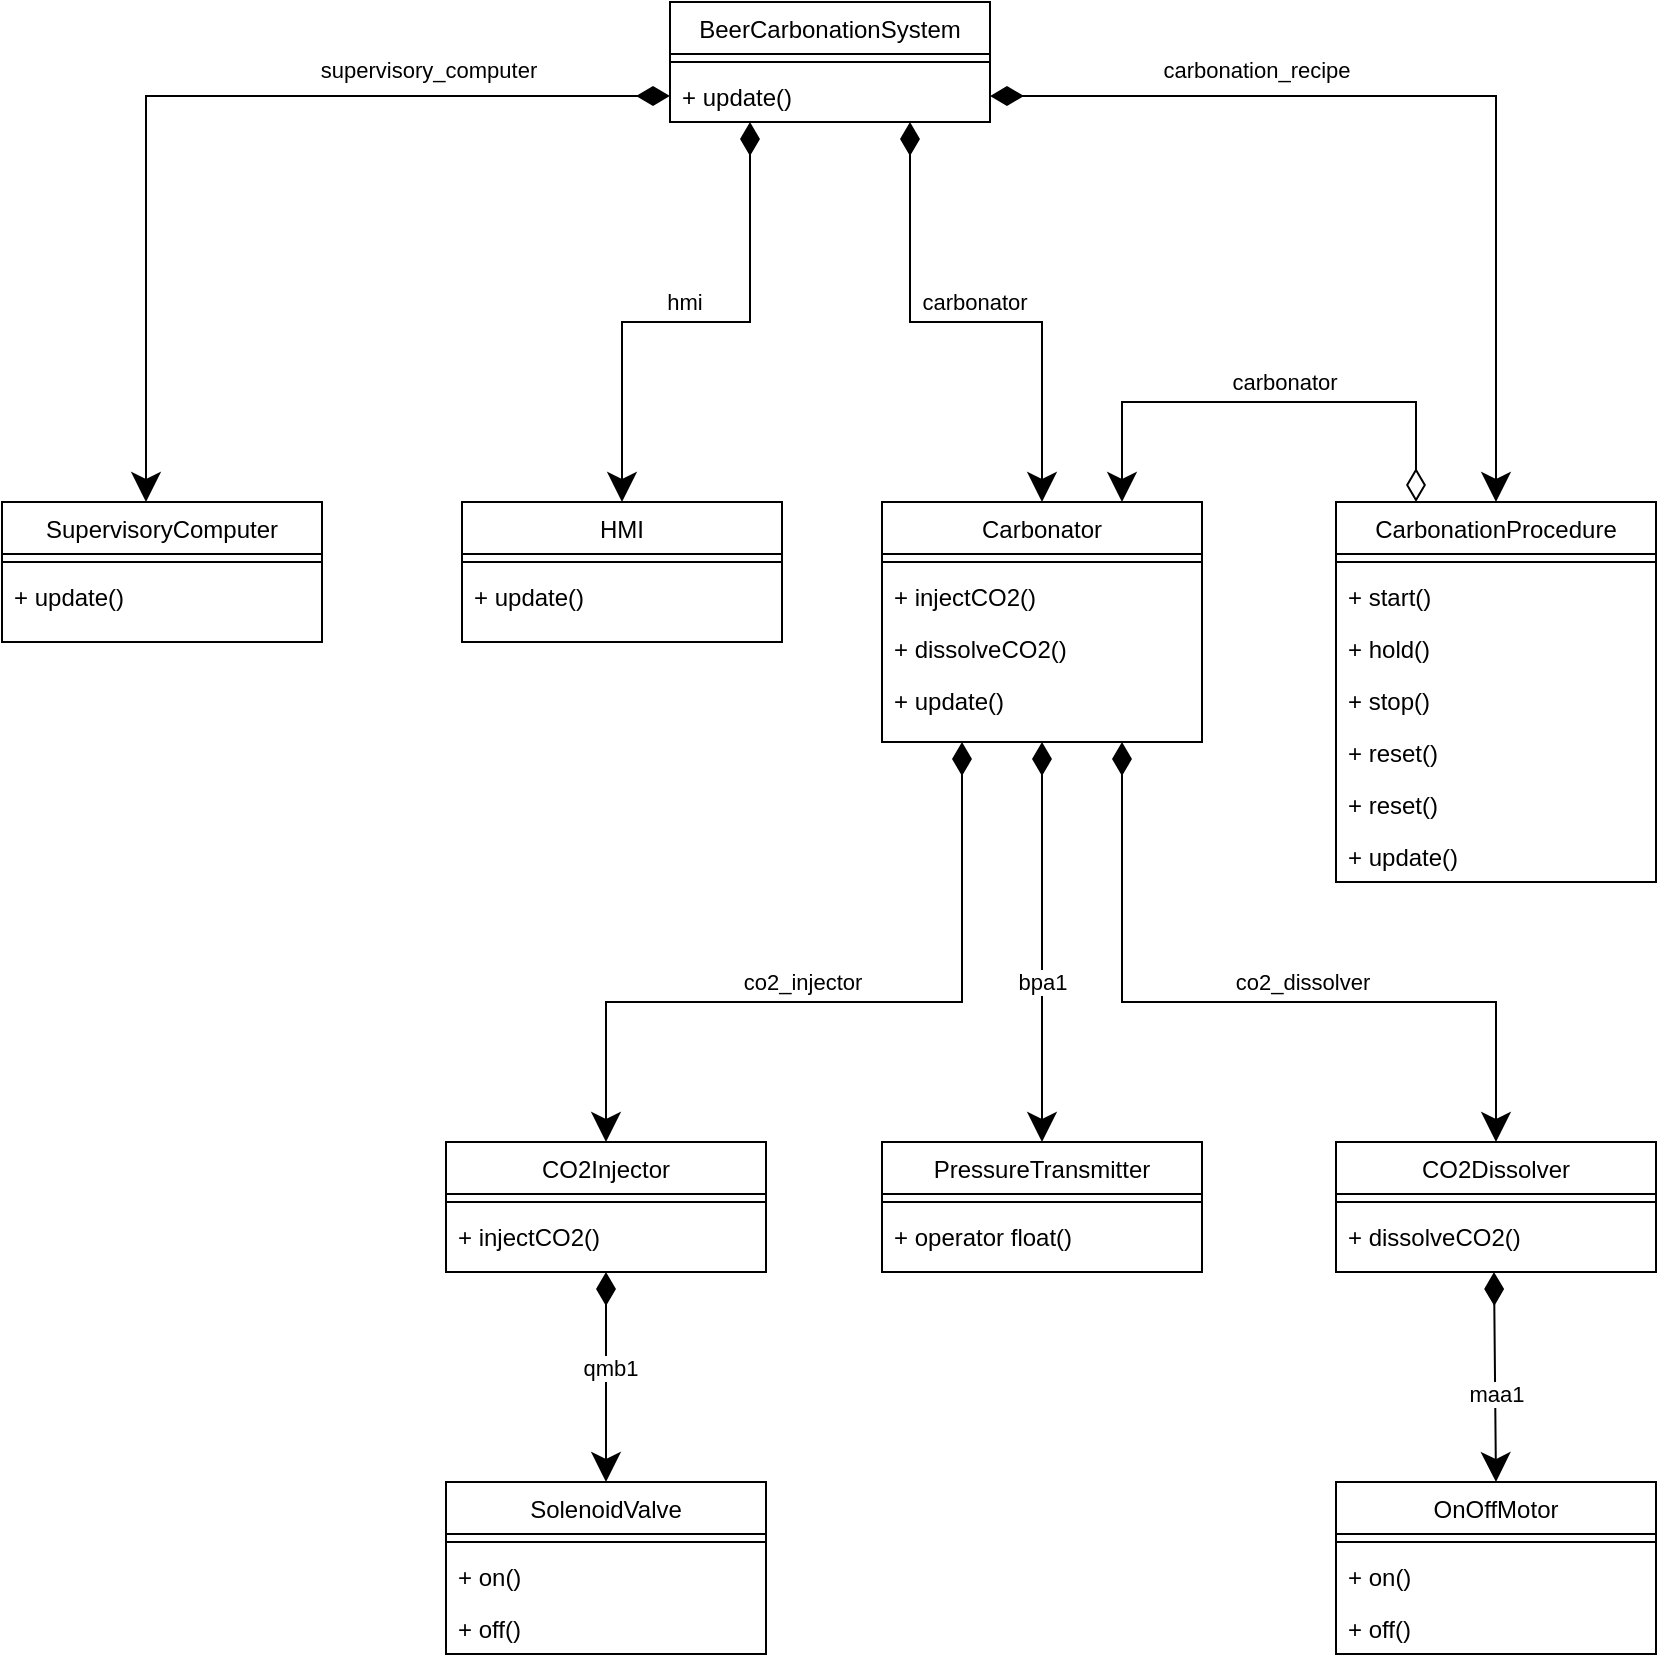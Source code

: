 <mxfile version="24.8.3">
  <diagram id="C5RBs43oDa-KdzZeNtuy" name="Overview">
    <mxGraphModel grid="1" page="1" gridSize="10" guides="1" tooltips="1" connect="1" arrows="1" fold="1" pageScale="1" pageWidth="827" pageHeight="1169" math="0" shadow="0">
      <root>
        <mxCell id="WIyWlLk6GJQsqaUBKTNV-0" />
        <mxCell id="WIyWlLk6GJQsqaUBKTNV-1" parent="WIyWlLk6GJQsqaUBKTNV-0" />
        <mxCell id="zkfFHV4jXpPFQw0GAbJ--0" value="Carbonator" style="swimlane;fontStyle=0;align=center;verticalAlign=top;childLayout=stackLayout;horizontal=1;startSize=26;horizontalStack=0;resizeParent=1;resizeLast=0;collapsible=1;marginBottom=0;rounded=0;shadow=0;strokeWidth=1;" vertex="1" parent="WIyWlLk6GJQsqaUBKTNV-1">
          <mxGeometry x="440" y="290" width="160" height="120" as="geometry">
            <mxRectangle x="334" y="360" width="160" height="26" as="alternateBounds" />
          </mxGeometry>
        </mxCell>
        <mxCell id="zkfFHV4jXpPFQw0GAbJ--4" value="" style="line;html=1;strokeWidth=1;align=left;verticalAlign=middle;spacingTop=-1;spacingLeft=3;spacingRight=3;rotatable=0;labelPosition=right;points=[];portConstraint=eastwest;" vertex="1" parent="zkfFHV4jXpPFQw0GAbJ--0">
          <mxGeometry y="26" width="160" height="8" as="geometry" />
        </mxCell>
        <mxCell id="zkfFHV4jXpPFQw0GAbJ--5" value="+ injectCO2()" style="text;align=left;verticalAlign=top;spacingLeft=4;spacingRight=4;overflow=hidden;rotatable=0;points=[[0,0.5],[1,0.5]];portConstraint=eastwest;" vertex="1" parent="zkfFHV4jXpPFQw0GAbJ--0">
          <mxGeometry y="34" width="160" height="26" as="geometry" />
        </mxCell>
        <mxCell id="FcIz5i2E8COhJ09XrNwG-68" value="+ dissolveCO2()" style="text;align=left;verticalAlign=top;spacingLeft=4;spacingRight=4;overflow=hidden;rotatable=0;points=[[0,0.5],[1,0.5]];portConstraint=eastwest;" vertex="1" parent="zkfFHV4jXpPFQw0GAbJ--0">
          <mxGeometry y="60" width="160" height="26" as="geometry" />
        </mxCell>
        <mxCell id="FcIz5i2E8COhJ09XrNwG-69" value="+ update()" style="text;align=left;verticalAlign=top;spacingLeft=4;spacingRight=4;overflow=hidden;rotatable=0;points=[[0,0.5],[1,0.5]];portConstraint=eastwest;" vertex="1" parent="zkfFHV4jXpPFQw0GAbJ--0">
          <mxGeometry y="86" width="160" height="26" as="geometry" />
        </mxCell>
        <mxCell id="zkfFHV4jXpPFQw0GAbJ--17" value="OnOffMotor" style="swimlane;fontStyle=0;align=center;verticalAlign=top;childLayout=stackLayout;horizontal=1;startSize=26;horizontalStack=0;resizeParent=1;resizeLast=0;collapsible=1;marginBottom=0;rounded=0;shadow=0;strokeWidth=1;" vertex="1" parent="WIyWlLk6GJQsqaUBKTNV-1">
          <mxGeometry x="667" y="780" width="160" height="86" as="geometry">
            <mxRectangle x="580" y="120" width="160" height="26" as="alternateBounds" />
          </mxGeometry>
        </mxCell>
        <mxCell id="zkfFHV4jXpPFQw0GAbJ--23" value="" style="line;html=1;strokeWidth=1;align=left;verticalAlign=middle;spacingTop=-1;spacingLeft=3;spacingRight=3;rotatable=0;labelPosition=right;points=[];portConstraint=eastwest;" vertex="1" parent="zkfFHV4jXpPFQw0GAbJ--17">
          <mxGeometry y="26" width="160" height="8" as="geometry" />
        </mxCell>
        <mxCell id="zkfFHV4jXpPFQw0GAbJ--24" value="+ on()" style="text;align=left;verticalAlign=top;spacingLeft=4;spacingRight=4;overflow=hidden;rotatable=0;points=[[0,0.5],[1,0.5]];portConstraint=eastwest;" vertex="1" parent="zkfFHV4jXpPFQw0GAbJ--17">
          <mxGeometry y="34" width="160" height="26" as="geometry" />
        </mxCell>
        <mxCell id="NkUn_EZ7d6xFoQdH0JUJ-29" value="+ off()" style="text;align=left;verticalAlign=top;spacingLeft=4;spacingRight=4;overflow=hidden;rotatable=0;points=[[0,0.5],[1,0.5]];portConstraint=eastwest;" vertex="1" parent="zkfFHV4jXpPFQw0GAbJ--17">
          <mxGeometry y="60" width="160" height="26" as="geometry" />
        </mxCell>
        <mxCell id="FcIz5i2E8COhJ09XrNwG-7" value="" style="endArrow=classic;html=1;endSize=12;startArrow=diamondThin;startSize=14;startFill=1;edgeStyle=orthogonalEdgeStyle;align=left;verticalAlign=bottom;rounded=0;exitX=0.5;exitY=1;exitDx=0;exitDy=0;entryX=0.5;entryY=0;entryDx=0;entryDy=0;endFill=1;" edge="1" parent="WIyWlLk6GJQsqaUBKTNV-1" target="zkfFHV4jXpPFQw0GAbJ--17">
          <mxGeometry x="-1" y="3" relative="1" as="geometry">
            <mxPoint x="746" y="675" as="sourcePoint" />
            <mxPoint x="783" y="775" as="targetPoint" />
          </mxGeometry>
        </mxCell>
        <mxCell id="FcIz5i2E8COhJ09XrNwG-50" value="maa1" style="edgeLabel;html=1;align=center;verticalAlign=middle;resizable=0;points=[];" connectable="0" vertex="1" parent="FcIz5i2E8COhJ09XrNwG-7">
          <mxGeometry x="-0.198" relative="1" as="geometry">
            <mxPoint y="18" as="offset" />
          </mxGeometry>
        </mxCell>
        <mxCell id="FcIz5i2E8COhJ09XrNwG-14" value="BeerCarbonationSystem" style="swimlane;fontStyle=0;align=center;verticalAlign=top;childLayout=stackLayout;horizontal=1;startSize=26;horizontalStack=0;resizeParent=1;resizeLast=0;collapsible=1;marginBottom=0;rounded=0;shadow=0;strokeWidth=1;" vertex="1" parent="WIyWlLk6GJQsqaUBKTNV-1">
          <mxGeometry x="334" y="40" width="160" height="60" as="geometry">
            <mxRectangle x="220" y="120" width="160" height="26" as="alternateBounds" />
          </mxGeometry>
        </mxCell>
        <mxCell id="FcIz5i2E8COhJ09XrNwG-18" value="" style="line;html=1;strokeWidth=1;align=left;verticalAlign=middle;spacingTop=-1;spacingLeft=3;spacingRight=3;rotatable=0;labelPosition=right;points=[];portConstraint=eastwest;" vertex="1" parent="FcIz5i2E8COhJ09XrNwG-14">
          <mxGeometry y="26" width="160" height="8" as="geometry" />
        </mxCell>
        <mxCell id="NkUn_EZ7d6xFoQdH0JUJ-9" value="+ update()" style="text;align=left;verticalAlign=top;spacingLeft=4;spacingRight=4;overflow=hidden;rotatable=0;points=[[0,0.5],[1,0.5]];portConstraint=eastwest;" vertex="1" parent="FcIz5i2E8COhJ09XrNwG-14">
          <mxGeometry y="34" width="160" height="26" as="geometry" />
        </mxCell>
        <mxCell id="FcIz5i2E8COhJ09XrNwG-20" value="" style="endArrow=classic;html=1;endSize=12;startArrow=diamondThin;startSize=14;startFill=1;edgeStyle=orthogonalEdgeStyle;align=left;verticalAlign=bottom;rounded=0;entryX=0.5;entryY=0;entryDx=0;entryDy=0;exitX=0.75;exitY=1;exitDx=0;exitDy=0;endFill=1;" edge="1" parent="WIyWlLk6GJQsqaUBKTNV-1" source="FcIz5i2E8COhJ09XrNwG-14" target="zkfFHV4jXpPFQw0GAbJ--0">
          <mxGeometry x="-1" y="3" relative="1" as="geometry">
            <mxPoint x="390" y="190" as="sourcePoint" />
            <mxPoint x="474" y="210" as="targetPoint" />
            <Array as="points">
              <mxPoint x="454" y="200" />
              <mxPoint x="520" y="200" />
            </Array>
          </mxGeometry>
        </mxCell>
        <mxCell id="FcIz5i2E8COhJ09XrNwG-21" value="carbonator" style="edgeLabel;html=1;align=center;verticalAlign=middle;resizable=0;points=[];rotation=0;" connectable="0" vertex="1" parent="FcIz5i2E8COhJ09XrNwG-20">
          <mxGeometry x="-0.132" y="-2" relative="1" as="geometry">
            <mxPoint x="21" y="-12" as="offset" />
          </mxGeometry>
        </mxCell>
        <mxCell id="FcIz5i2E8COhJ09XrNwG-22" value="HMI" style="swimlane;fontStyle=0;align=center;verticalAlign=top;childLayout=stackLayout;horizontal=1;startSize=26;horizontalStack=0;resizeParent=1;resizeLast=0;collapsible=1;marginBottom=0;rounded=0;shadow=0;strokeWidth=1;" vertex="1" parent="WIyWlLk6GJQsqaUBKTNV-1">
          <mxGeometry x="230" y="290" width="160" height="70" as="geometry">
            <mxRectangle x="50" y="360" width="160" height="26" as="alternateBounds" />
          </mxGeometry>
        </mxCell>
        <mxCell id="FcIz5i2E8COhJ09XrNwG-26" value="" style="line;html=1;strokeWidth=1;align=left;verticalAlign=middle;spacingTop=-1;spacingLeft=3;spacingRight=3;rotatable=0;labelPosition=right;points=[];portConstraint=eastwest;" vertex="1" parent="FcIz5i2E8COhJ09XrNwG-22">
          <mxGeometry y="26" width="160" height="8" as="geometry" />
        </mxCell>
        <mxCell id="FcIz5i2E8COhJ09XrNwG-51" value="+ update()" style="text;align=left;verticalAlign=top;spacingLeft=4;spacingRight=4;overflow=hidden;rotatable=0;points=[[0,0.5],[1,0.5]];portConstraint=eastwest;" vertex="1" parent="FcIz5i2E8COhJ09XrNwG-22">
          <mxGeometry y="34" width="160" height="26" as="geometry" />
        </mxCell>
        <mxCell id="FcIz5i2E8COhJ09XrNwG-28" value="" style="endArrow=classic;html=1;endSize=12;startArrow=diamondThin;startSize=14;startFill=1;edgeStyle=orthogonalEdgeStyle;align=left;verticalAlign=bottom;rounded=0;entryX=0.5;entryY=0;entryDx=0;entryDy=0;exitX=0.25;exitY=1;exitDx=0;exitDy=0;endFill=1;" edge="1" parent="WIyWlLk6GJQsqaUBKTNV-1" source="FcIz5i2E8COhJ09XrNwG-14" target="FcIz5i2E8COhJ09XrNwG-22">
          <mxGeometry x="-1" y="3" relative="1" as="geometry">
            <mxPoint x="400" y="110" as="sourcePoint" />
            <mxPoint x="140" y="340" as="targetPoint" />
            <Array as="points">
              <mxPoint x="374" y="200" />
              <mxPoint x="310" y="200" />
            </Array>
          </mxGeometry>
        </mxCell>
        <mxCell id="FcIz5i2E8COhJ09XrNwG-65" value="hmi" style="edgeLabel;html=1;align=center;verticalAlign=middle;resizable=0;points=[];" connectable="0" vertex="1" parent="FcIz5i2E8COhJ09XrNwG-28">
          <mxGeometry x="-0.034" y="1" relative="1" as="geometry">
            <mxPoint x="-11" y="-11" as="offset" />
          </mxGeometry>
        </mxCell>
        <mxCell id="FcIz5i2E8COhJ09XrNwG-30" value="SolenoidValve" style="swimlane;fontStyle=0;align=center;verticalAlign=top;childLayout=stackLayout;horizontal=1;startSize=26;horizontalStack=0;resizeParent=1;resizeLast=0;collapsible=1;marginBottom=0;rounded=0;shadow=0;strokeWidth=1;" vertex="1" parent="WIyWlLk6GJQsqaUBKTNV-1">
          <mxGeometry x="222" y="780" width="160" height="86" as="geometry">
            <mxRectangle x="580" y="120" width="160" height="26" as="alternateBounds" />
          </mxGeometry>
        </mxCell>
        <mxCell id="FcIz5i2E8COhJ09XrNwG-31" value="" style="line;html=1;strokeWidth=1;align=left;verticalAlign=middle;spacingTop=-1;spacingLeft=3;spacingRight=3;rotatable=0;labelPosition=right;points=[];portConstraint=eastwest;" vertex="1" parent="FcIz5i2E8COhJ09XrNwG-30">
          <mxGeometry y="26" width="160" height="8" as="geometry" />
        </mxCell>
        <mxCell id="FcIz5i2E8COhJ09XrNwG-32" value="+ on()" style="text;align=left;verticalAlign=top;spacingLeft=4;spacingRight=4;overflow=hidden;rotatable=0;points=[[0,0.5],[1,0.5]];portConstraint=eastwest;" vertex="1" parent="FcIz5i2E8COhJ09XrNwG-30">
          <mxGeometry y="34" width="160" height="26" as="geometry" />
        </mxCell>
        <mxCell id="NkUn_EZ7d6xFoQdH0JUJ-27" value="+ off()" style="text;align=left;verticalAlign=top;spacingLeft=4;spacingRight=4;overflow=hidden;rotatable=0;points=[[0,0.5],[1,0.5]];portConstraint=eastwest;" vertex="1" parent="FcIz5i2E8COhJ09XrNwG-30">
          <mxGeometry y="60" width="160" height="26" as="geometry" />
        </mxCell>
        <mxCell id="FcIz5i2E8COhJ09XrNwG-34" value="PressureTransmitter" style="swimlane;fontStyle=0;align=center;verticalAlign=top;childLayout=stackLayout;horizontal=1;startSize=26;horizontalStack=0;resizeParent=1;resizeLast=0;collapsible=1;marginBottom=0;rounded=0;shadow=0;strokeWidth=1;" vertex="1" parent="WIyWlLk6GJQsqaUBKTNV-1">
          <mxGeometry x="440" y="610" width="160" height="65" as="geometry">
            <mxRectangle x="580" y="120" width="160" height="26" as="alternateBounds" />
          </mxGeometry>
        </mxCell>
        <mxCell id="FcIz5i2E8COhJ09XrNwG-35" value="" style="line;html=1;strokeWidth=1;align=left;verticalAlign=middle;spacingTop=-1;spacingLeft=3;spacingRight=3;rotatable=0;labelPosition=right;points=[];portConstraint=eastwest;" vertex="1" parent="FcIz5i2E8COhJ09XrNwG-34">
          <mxGeometry y="26" width="160" height="8" as="geometry" />
        </mxCell>
        <mxCell id="FcIz5i2E8COhJ09XrNwG-36" value="+ operator float()" style="text;align=left;verticalAlign=top;spacingLeft=4;spacingRight=4;overflow=hidden;rotatable=0;points=[[0,0.5],[1,0.5]];portConstraint=eastwest;" vertex="1" parent="FcIz5i2E8COhJ09XrNwG-34">
          <mxGeometry y="34" width="160" height="26" as="geometry" />
        </mxCell>
        <mxCell id="FcIz5i2E8COhJ09XrNwG-41" value="" style="endArrow=classic;html=1;endSize=12;startArrow=diamondThin;startSize=14;startFill=1;edgeStyle=orthogonalEdgeStyle;align=left;verticalAlign=bottom;rounded=0;exitX=0.5;exitY=1;exitDx=0;exitDy=0;entryX=0.5;entryY=0;entryDx=0;entryDy=0;endFill=1;" edge="1" parent="WIyWlLk6GJQsqaUBKTNV-1" source="NkUn_EZ7d6xFoQdH0JUJ-11" target="FcIz5i2E8COhJ09XrNwG-30">
          <mxGeometry x="-1" y="3" relative="1" as="geometry">
            <mxPoint x="117" y="660" as="sourcePoint" />
            <mxPoint x="310" y="770" as="targetPoint" />
            <Array as="points" />
          </mxGeometry>
        </mxCell>
        <mxCell id="FcIz5i2E8COhJ09XrNwG-48" value="qmb1" style="edgeLabel;html=1;align=center;verticalAlign=middle;resizable=0;points=[];" connectable="0" vertex="1" parent="FcIz5i2E8COhJ09XrNwG-41">
          <mxGeometry x="-0.092" y="2" relative="1" as="geometry">
            <mxPoint as="offset" />
          </mxGeometry>
        </mxCell>
        <mxCell id="FcIz5i2E8COhJ09XrNwG-46" value="" style="endArrow=classic;html=1;endSize=12;startArrow=diamondThin;startSize=14;startFill=1;edgeStyle=orthogonalEdgeStyle;align=left;verticalAlign=bottom;rounded=0;entryX=0.5;entryY=0;entryDx=0;entryDy=0;exitX=0.5;exitY=1;exitDx=0;exitDy=0;endFill=1;" edge="1" parent="WIyWlLk6GJQsqaUBKTNV-1" source="zkfFHV4jXpPFQw0GAbJ--0" target="FcIz5i2E8COhJ09XrNwG-34">
          <mxGeometry x="-1" y="3" relative="1" as="geometry">
            <mxPoint x="510" y="440" as="sourcePoint" />
            <mxPoint x="597" y="560" as="targetPoint" />
            <Array as="points">
              <mxPoint x="520" y="540" />
              <mxPoint x="520" y="540" />
            </Array>
          </mxGeometry>
        </mxCell>
        <mxCell id="FcIz5i2E8COhJ09XrNwG-47" value="bpa1" style="edgeLabel;html=1;align=center;verticalAlign=middle;resizable=0;points=[];rotation=0;" connectable="0" vertex="1" parent="FcIz5i2E8COhJ09XrNwG-46">
          <mxGeometry x="-0.132" y="-2" relative="1" as="geometry">
            <mxPoint x="2" y="33" as="offset" />
          </mxGeometry>
        </mxCell>
        <mxCell id="FcIz5i2E8COhJ09XrNwG-52" value="CarbonationProcedure" style="swimlane;fontStyle=0;align=center;verticalAlign=top;childLayout=stackLayout;horizontal=1;startSize=26;horizontalStack=0;resizeParent=1;resizeLast=0;collapsible=1;marginBottom=0;rounded=0;shadow=0;strokeWidth=1;" vertex="1" parent="WIyWlLk6GJQsqaUBKTNV-1">
          <mxGeometry x="667" y="290" width="160" height="190" as="geometry">
            <mxRectangle x="620" y="360" width="160" height="26" as="alternateBounds" />
          </mxGeometry>
        </mxCell>
        <mxCell id="FcIz5i2E8COhJ09XrNwG-53" value="" style="line;html=1;strokeWidth=1;align=left;verticalAlign=middle;spacingTop=-1;spacingLeft=3;spacingRight=3;rotatable=0;labelPosition=right;points=[];portConstraint=eastwest;" vertex="1" parent="FcIz5i2E8COhJ09XrNwG-52">
          <mxGeometry y="26" width="160" height="8" as="geometry" />
        </mxCell>
        <mxCell id="FcIz5i2E8COhJ09XrNwG-54" value="+ start()" style="text;align=left;verticalAlign=top;spacingLeft=4;spacingRight=4;overflow=hidden;rotatable=0;points=[[0,0.5],[1,0.5]];portConstraint=eastwest;" vertex="1" parent="FcIz5i2E8COhJ09XrNwG-52">
          <mxGeometry y="34" width="160" height="26" as="geometry" />
        </mxCell>
        <mxCell id="FcIz5i2E8COhJ09XrNwG-71" value="+ hold()" style="text;align=left;verticalAlign=top;spacingLeft=4;spacingRight=4;overflow=hidden;rotatable=0;points=[[0,0.5],[1,0.5]];portConstraint=eastwest;" vertex="1" parent="FcIz5i2E8COhJ09XrNwG-52">
          <mxGeometry y="60" width="160" height="26" as="geometry" />
        </mxCell>
        <mxCell id="FcIz5i2E8COhJ09XrNwG-72" value="+ stop()" style="text;align=left;verticalAlign=top;spacingLeft=4;spacingRight=4;overflow=hidden;rotatable=0;points=[[0,0.5],[1,0.5]];portConstraint=eastwest;" vertex="1" parent="FcIz5i2E8COhJ09XrNwG-52">
          <mxGeometry y="86" width="160" height="26" as="geometry" />
        </mxCell>
        <mxCell id="NkUn_EZ7d6xFoQdH0JUJ-7" value="+ reset()" style="text;align=left;verticalAlign=top;spacingLeft=4;spacingRight=4;overflow=hidden;rotatable=0;points=[[0,0.5],[1,0.5]];portConstraint=eastwest;" vertex="1" parent="FcIz5i2E8COhJ09XrNwG-52">
          <mxGeometry y="112" width="160" height="26" as="geometry" />
        </mxCell>
        <mxCell id="NkUn_EZ7d6xFoQdH0JUJ-8" value="+ reset()" style="text;align=left;verticalAlign=top;spacingLeft=4;spacingRight=4;overflow=hidden;rotatable=0;points=[[0,0.5],[1,0.5]];portConstraint=eastwest;" vertex="1" parent="FcIz5i2E8COhJ09XrNwG-52">
          <mxGeometry y="138" width="160" height="26" as="geometry" />
        </mxCell>
        <mxCell id="NkUn_EZ7d6xFoQdH0JUJ-10" value="+ update()" style="text;align=left;verticalAlign=top;spacingLeft=4;spacingRight=4;overflow=hidden;rotatable=0;points=[[0,0.5],[1,0.5]];portConstraint=eastwest;" vertex="1" parent="FcIz5i2E8COhJ09XrNwG-52">
          <mxGeometry y="164" width="160" height="26" as="geometry" />
        </mxCell>
        <mxCell id="FcIz5i2E8COhJ09XrNwG-62" value="" style="endArrow=classic;html=1;endSize=12;startArrow=diamondThin;startSize=14;startFill=1;edgeStyle=orthogonalEdgeStyle;align=left;verticalAlign=bottom;rounded=0;entryX=0.5;entryY=0;entryDx=0;entryDy=0;exitX=1;exitY=0.5;exitDx=0;exitDy=0;endFill=1;" edge="1" parent="WIyWlLk6GJQsqaUBKTNV-1" source="NkUn_EZ7d6xFoQdH0JUJ-9" target="FcIz5i2E8COhJ09XrNwG-52">
          <mxGeometry x="-1" y="3" relative="1" as="geometry">
            <mxPoint x="510" y="87" as="sourcePoint" />
            <mxPoint x="480" y="410" as="targetPoint" />
            <Array as="points">
              <mxPoint x="747" y="87" />
            </Array>
          </mxGeometry>
        </mxCell>
        <mxCell id="FcIz5i2E8COhJ09XrNwG-63" value="carbonation_recipe" style="edgeLabel;html=1;align=center;verticalAlign=middle;resizable=0;points=[];rotation=0;" connectable="0" vertex="1" parent="FcIz5i2E8COhJ09XrNwG-62">
          <mxGeometry x="-0.132" y="-2" relative="1" as="geometry">
            <mxPoint x="-65" y="-15" as="offset" />
          </mxGeometry>
        </mxCell>
        <mxCell id="FcIz5i2E8COhJ09XrNwG-66" value="" style="endArrow=classic;html=1;endSize=12;startArrow=diamondThin;startSize=14;startFill=0;edgeStyle=orthogonalEdgeStyle;align=left;verticalAlign=bottom;rounded=0;exitX=0.25;exitY=0;exitDx=0;exitDy=0;entryX=0.75;entryY=0;entryDx=0;entryDy=0;endFill=1;" edge="1" parent="WIyWlLk6GJQsqaUBKTNV-1" source="FcIz5i2E8COhJ09XrNwG-52" target="zkfFHV4jXpPFQw0GAbJ--0">
          <mxGeometry x="-1" y="3" relative="1" as="geometry">
            <mxPoint x="680" y="220" as="sourcePoint" />
            <mxPoint x="599" y="220" as="targetPoint" />
            <Array as="points">
              <mxPoint x="707" y="240" />
              <mxPoint x="560" y="240" />
            </Array>
          </mxGeometry>
        </mxCell>
        <mxCell id="FcIz5i2E8COhJ09XrNwG-67" value="carbonator" style="edgeLabel;html=1;align=center;verticalAlign=middle;resizable=0;points=[];" connectable="0" vertex="1" parent="FcIz5i2E8COhJ09XrNwG-66">
          <mxGeometry x="-0.242" y="2" relative="1" as="geometry">
            <mxPoint x="-23" y="-12" as="offset" />
          </mxGeometry>
        </mxCell>
        <mxCell id="NkUn_EZ7d6xFoQdH0JUJ-2" value="SupervisoryComputer" style="swimlane;fontStyle=0;align=center;verticalAlign=top;childLayout=stackLayout;horizontal=1;startSize=26;horizontalStack=0;resizeParent=1;resizeLast=0;collapsible=1;marginBottom=0;rounded=0;shadow=0;strokeWidth=1;" vertex="1" parent="WIyWlLk6GJQsqaUBKTNV-1">
          <mxGeometry y="290" width="160" height="70" as="geometry">
            <mxRectangle x="50" y="360" width="160" height="26" as="alternateBounds" />
          </mxGeometry>
        </mxCell>
        <mxCell id="NkUn_EZ7d6xFoQdH0JUJ-3" value="" style="line;html=1;strokeWidth=1;align=left;verticalAlign=middle;spacingTop=-1;spacingLeft=3;spacingRight=3;rotatable=0;labelPosition=right;points=[];portConstraint=eastwest;" vertex="1" parent="NkUn_EZ7d6xFoQdH0JUJ-2">
          <mxGeometry y="26" width="160" height="8" as="geometry" />
        </mxCell>
        <mxCell id="NkUn_EZ7d6xFoQdH0JUJ-4" value="+ update()" style="text;align=left;verticalAlign=top;spacingLeft=4;spacingRight=4;overflow=hidden;rotatable=0;points=[[0,0.5],[1,0.5]];portConstraint=eastwest;" vertex="1" parent="NkUn_EZ7d6xFoQdH0JUJ-2">
          <mxGeometry y="34" width="160" height="26" as="geometry" />
        </mxCell>
        <mxCell id="NkUn_EZ7d6xFoQdH0JUJ-5" value="" style="endArrow=classic;html=1;endSize=12;startArrow=diamondThin;startSize=14;startFill=1;edgeStyle=orthogonalEdgeStyle;align=left;verticalAlign=bottom;rounded=0;entryX=0.5;entryY=0;entryDx=0;entryDy=0;exitX=0;exitY=0.5;exitDx=0;exitDy=0;endFill=1;" edge="1" parent="WIyWlLk6GJQsqaUBKTNV-1" source="NkUn_EZ7d6xFoQdH0JUJ-9">
          <mxGeometry x="-1" y="3" relative="1" as="geometry">
            <mxPoint x="310" y="60" as="sourcePoint" />
            <mxPoint x="72" y="290" as="targetPoint" />
            <Array as="points">
              <mxPoint x="72" y="87" />
            </Array>
          </mxGeometry>
        </mxCell>
        <mxCell id="NkUn_EZ7d6xFoQdH0JUJ-6" value="supervisory_computer" style="edgeLabel;html=1;align=center;verticalAlign=middle;resizable=0;points=[];rotation=0;" connectable="0" vertex="1" parent="NkUn_EZ7d6xFoQdH0JUJ-5">
          <mxGeometry x="-0.132" y="-2" relative="1" as="geometry">
            <mxPoint x="81" y="-11" as="offset" />
          </mxGeometry>
        </mxCell>
        <mxCell id="NkUn_EZ7d6xFoQdH0JUJ-11" value="CO2Injector" style="swimlane;fontStyle=0;align=center;verticalAlign=top;childLayout=stackLayout;horizontal=1;startSize=26;horizontalStack=0;resizeParent=1;resizeLast=0;collapsible=1;marginBottom=0;rounded=0;shadow=0;strokeWidth=1;" vertex="1" parent="WIyWlLk6GJQsqaUBKTNV-1">
          <mxGeometry x="222" y="610" width="160" height="65" as="geometry">
            <mxRectangle x="580" y="120" width="160" height="26" as="alternateBounds" />
          </mxGeometry>
        </mxCell>
        <mxCell id="NkUn_EZ7d6xFoQdH0JUJ-12" value="" style="line;html=1;strokeWidth=1;align=left;verticalAlign=middle;spacingTop=-1;spacingLeft=3;spacingRight=3;rotatable=0;labelPosition=right;points=[];portConstraint=eastwest;" vertex="1" parent="NkUn_EZ7d6xFoQdH0JUJ-11">
          <mxGeometry y="26" width="160" height="8" as="geometry" />
        </mxCell>
        <mxCell id="NkUn_EZ7d6xFoQdH0JUJ-13" value="+ injectCO2()" style="text;align=left;verticalAlign=top;spacingLeft=4;spacingRight=4;overflow=hidden;rotatable=0;points=[[0,0.5],[1,0.5]];portConstraint=eastwest;" vertex="1" parent="NkUn_EZ7d6xFoQdH0JUJ-11">
          <mxGeometry y="34" width="160" height="26" as="geometry" />
        </mxCell>
        <mxCell id="NkUn_EZ7d6xFoQdH0JUJ-14" value="CO2Dissolver" style="swimlane;fontStyle=0;align=center;verticalAlign=top;childLayout=stackLayout;horizontal=1;startSize=26;horizontalStack=0;resizeParent=1;resizeLast=0;collapsible=1;marginBottom=0;rounded=0;shadow=0;strokeWidth=1;" vertex="1" parent="WIyWlLk6GJQsqaUBKTNV-1">
          <mxGeometry x="667" y="610" width="160" height="65" as="geometry">
            <mxRectangle x="580" y="120" width="160" height="26" as="alternateBounds" />
          </mxGeometry>
        </mxCell>
        <mxCell id="NkUn_EZ7d6xFoQdH0JUJ-15" value="" style="line;html=1;strokeWidth=1;align=left;verticalAlign=middle;spacingTop=-1;spacingLeft=3;spacingRight=3;rotatable=0;labelPosition=right;points=[];portConstraint=eastwest;" vertex="1" parent="NkUn_EZ7d6xFoQdH0JUJ-14">
          <mxGeometry y="26" width="160" height="8" as="geometry" />
        </mxCell>
        <mxCell id="NkUn_EZ7d6xFoQdH0JUJ-16" value="+ dissolveCO2()" style="text;align=left;verticalAlign=top;spacingLeft=4;spacingRight=4;overflow=hidden;rotatable=0;points=[[0,0.5],[1,0.5]];portConstraint=eastwest;" vertex="1" parent="NkUn_EZ7d6xFoQdH0JUJ-14">
          <mxGeometry y="34" width="160" height="26" as="geometry" />
        </mxCell>
        <mxCell id="NkUn_EZ7d6xFoQdH0JUJ-23" value="" style="endArrow=classic;html=1;endSize=12;startArrow=diamondThin;startSize=14;startFill=1;edgeStyle=orthogonalEdgeStyle;align=left;verticalAlign=bottom;rounded=0;entryX=0.5;entryY=0;entryDx=0;entryDy=0;exitX=0.25;exitY=1;exitDx=0;exitDy=0;endFill=1;" edge="1" parent="WIyWlLk6GJQsqaUBKTNV-1" source="zkfFHV4jXpPFQw0GAbJ--0" target="NkUn_EZ7d6xFoQdH0JUJ-11">
          <mxGeometry x="-1" y="3" relative="1" as="geometry">
            <mxPoint x="480" y="420" as="sourcePoint" />
            <mxPoint x="546" y="610" as="targetPoint" />
            <Array as="points">
              <mxPoint x="480" y="540" />
              <mxPoint x="302" y="540" />
            </Array>
          </mxGeometry>
        </mxCell>
        <mxCell id="NkUn_EZ7d6xFoQdH0JUJ-24" value="co2_injector" style="edgeLabel;html=1;align=center;verticalAlign=middle;resizable=0;points=[];rotation=0;" connectable="0" vertex="1" parent="NkUn_EZ7d6xFoQdH0JUJ-23">
          <mxGeometry x="-0.132" y="-2" relative="1" as="geometry">
            <mxPoint x="-46" y="-8" as="offset" />
          </mxGeometry>
        </mxCell>
        <mxCell id="NkUn_EZ7d6xFoQdH0JUJ-25" value="" style="endArrow=classic;html=1;endSize=12;startArrow=diamondThin;startSize=14;startFill=1;edgeStyle=orthogonalEdgeStyle;align=left;verticalAlign=bottom;rounded=0;entryX=0.5;entryY=0;entryDx=0;entryDy=0;exitX=0.75;exitY=1;exitDx=0;exitDy=0;endFill=1;" edge="1" parent="WIyWlLk6GJQsqaUBKTNV-1" source="zkfFHV4jXpPFQw0GAbJ--0" target="NkUn_EZ7d6xFoQdH0JUJ-14">
          <mxGeometry x="-1" y="3" relative="1" as="geometry">
            <mxPoint x="580" y="420" as="sourcePoint" />
            <mxPoint x="500" y="520" as="targetPoint" />
            <Array as="points">
              <mxPoint x="560" y="540" />
              <mxPoint x="747" y="540" />
            </Array>
          </mxGeometry>
        </mxCell>
        <mxCell id="NkUn_EZ7d6xFoQdH0JUJ-26" value="co2_dissolver" style="edgeLabel;html=1;align=center;verticalAlign=middle;resizable=0;points=[];rotation=0;" connectable="0" vertex="1" parent="NkUn_EZ7d6xFoQdH0JUJ-25">
          <mxGeometry x="-0.132" y="-2" relative="1" as="geometry">
            <mxPoint x="52" y="-12" as="offset" />
          </mxGeometry>
        </mxCell>
      </root>
    </mxGraphModel>
  </diagram>
</mxfile>
